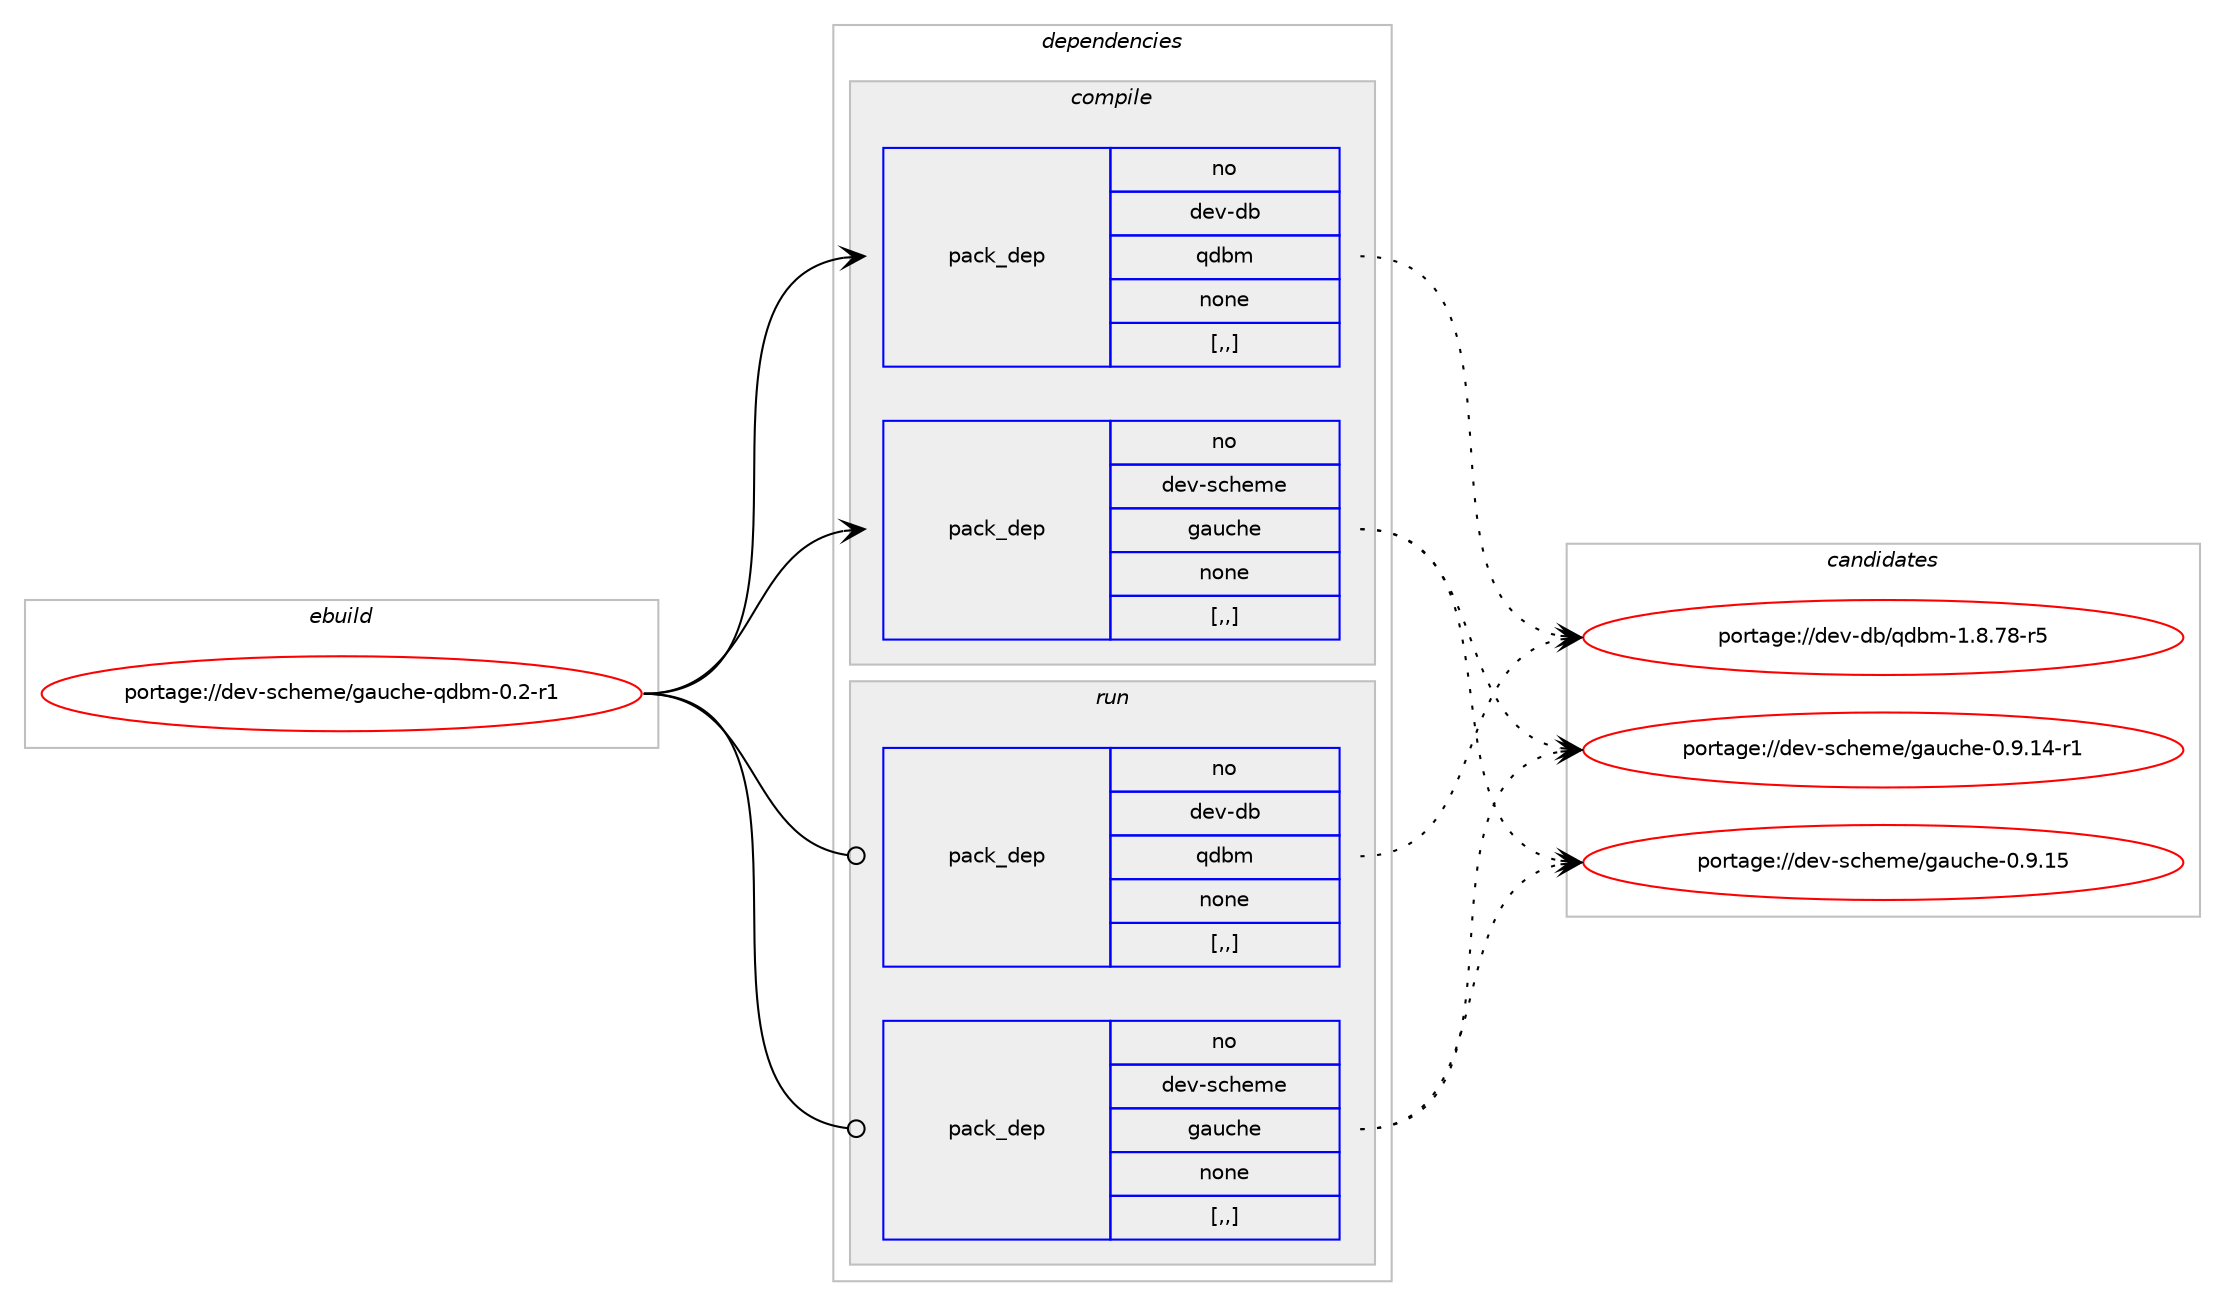 digraph prolog {

# *************
# Graph options
# *************

newrank=true;
concentrate=true;
compound=true;
graph [rankdir=LR,fontname=Helvetica,fontsize=10,ranksep=1.5];#, ranksep=2.5, nodesep=0.2];
edge  [arrowhead=vee];
node  [fontname=Helvetica,fontsize=10];

# **********
# The ebuild
# **********

subgraph cluster_leftcol {
color=gray;
rank=same;
label=<<i>ebuild</i>>;
id [label="portage://dev-scheme/gauche-qdbm-0.2-r1", color=red, width=4, href="../dev-scheme/gauche-qdbm-0.2-r1.svg"];
}

# ****************
# The dependencies
# ****************

subgraph cluster_midcol {
color=gray;
label=<<i>dependencies</i>>;
subgraph cluster_compile {
fillcolor="#eeeeee";
style=filled;
label=<<i>compile</i>>;
subgraph pack145255 {
dependency204228 [label=<<TABLE BORDER="0" CELLBORDER="1" CELLSPACING="0" CELLPADDING="4" WIDTH="220"><TR><TD ROWSPAN="6" CELLPADDING="30">pack_dep</TD></TR><TR><TD WIDTH="110">no</TD></TR><TR><TD>dev-db</TD></TR><TR><TD>qdbm</TD></TR><TR><TD>none</TD></TR><TR><TD>[,,]</TD></TR></TABLE>>, shape=none, color=blue];
}
id:e -> dependency204228:w [weight=20,style="solid",arrowhead="vee"];
subgraph pack145256 {
dependency204229 [label=<<TABLE BORDER="0" CELLBORDER="1" CELLSPACING="0" CELLPADDING="4" WIDTH="220"><TR><TD ROWSPAN="6" CELLPADDING="30">pack_dep</TD></TR><TR><TD WIDTH="110">no</TD></TR><TR><TD>dev-scheme</TD></TR><TR><TD>gauche</TD></TR><TR><TD>none</TD></TR><TR><TD>[,,]</TD></TR></TABLE>>, shape=none, color=blue];
}
id:e -> dependency204229:w [weight=20,style="solid",arrowhead="vee"];
}
subgraph cluster_compileandrun {
fillcolor="#eeeeee";
style=filled;
label=<<i>compile and run</i>>;
}
subgraph cluster_run {
fillcolor="#eeeeee";
style=filled;
label=<<i>run</i>>;
subgraph pack145257 {
dependency204230 [label=<<TABLE BORDER="0" CELLBORDER="1" CELLSPACING="0" CELLPADDING="4" WIDTH="220"><TR><TD ROWSPAN="6" CELLPADDING="30">pack_dep</TD></TR><TR><TD WIDTH="110">no</TD></TR><TR><TD>dev-db</TD></TR><TR><TD>qdbm</TD></TR><TR><TD>none</TD></TR><TR><TD>[,,]</TD></TR></TABLE>>, shape=none, color=blue];
}
id:e -> dependency204230:w [weight=20,style="solid",arrowhead="odot"];
subgraph pack145258 {
dependency204231 [label=<<TABLE BORDER="0" CELLBORDER="1" CELLSPACING="0" CELLPADDING="4" WIDTH="220"><TR><TD ROWSPAN="6" CELLPADDING="30">pack_dep</TD></TR><TR><TD WIDTH="110">no</TD></TR><TR><TD>dev-scheme</TD></TR><TR><TD>gauche</TD></TR><TR><TD>none</TD></TR><TR><TD>[,,]</TD></TR></TABLE>>, shape=none, color=blue];
}
id:e -> dependency204231:w [weight=20,style="solid",arrowhead="odot"];
}
}

# **************
# The candidates
# **************

subgraph cluster_choices {
rank=same;
color=gray;
label=<<i>candidates</i>>;

subgraph choice145255 {
color=black;
nodesep=1;
choice10010111845100984711310098109454946564655564511453 [label="portage://dev-db/qdbm-1.8.78-r5", color=red, width=4,href="../dev-db/qdbm-1.8.78-r5.svg"];
dependency204228:e -> choice10010111845100984711310098109454946564655564511453:w [style=dotted,weight="100"];
}
subgraph choice145256 {
color=black;
nodesep=1;
choice1001011184511599104101109101471039711799104101454846574649524511449 [label="portage://dev-scheme/gauche-0.9.14-r1", color=red, width=4,href="../dev-scheme/gauche-0.9.14-r1.svg"];
choice100101118451159910410110910147103971179910410145484657464953 [label="portage://dev-scheme/gauche-0.9.15", color=red, width=4,href="../dev-scheme/gauche-0.9.15.svg"];
dependency204229:e -> choice1001011184511599104101109101471039711799104101454846574649524511449:w [style=dotted,weight="100"];
dependency204229:e -> choice100101118451159910410110910147103971179910410145484657464953:w [style=dotted,weight="100"];
}
subgraph choice145257 {
color=black;
nodesep=1;
choice10010111845100984711310098109454946564655564511453 [label="portage://dev-db/qdbm-1.8.78-r5", color=red, width=4,href="../dev-db/qdbm-1.8.78-r5.svg"];
dependency204230:e -> choice10010111845100984711310098109454946564655564511453:w [style=dotted,weight="100"];
}
subgraph choice145258 {
color=black;
nodesep=1;
choice1001011184511599104101109101471039711799104101454846574649524511449 [label="portage://dev-scheme/gauche-0.9.14-r1", color=red, width=4,href="../dev-scheme/gauche-0.9.14-r1.svg"];
choice100101118451159910410110910147103971179910410145484657464953 [label="portage://dev-scheme/gauche-0.9.15", color=red, width=4,href="../dev-scheme/gauche-0.9.15.svg"];
dependency204231:e -> choice1001011184511599104101109101471039711799104101454846574649524511449:w [style=dotted,weight="100"];
dependency204231:e -> choice100101118451159910410110910147103971179910410145484657464953:w [style=dotted,weight="100"];
}
}

}
